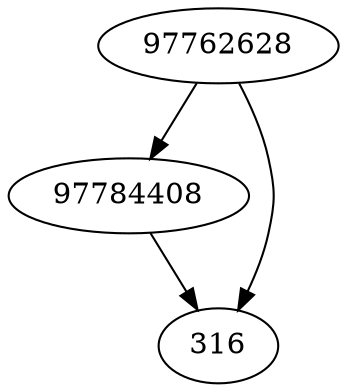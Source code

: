 strict digraph  {
97784408;
316;
97762628;
97784408 -> 316;
97762628 -> 316;
97762628 -> 97784408;
}
